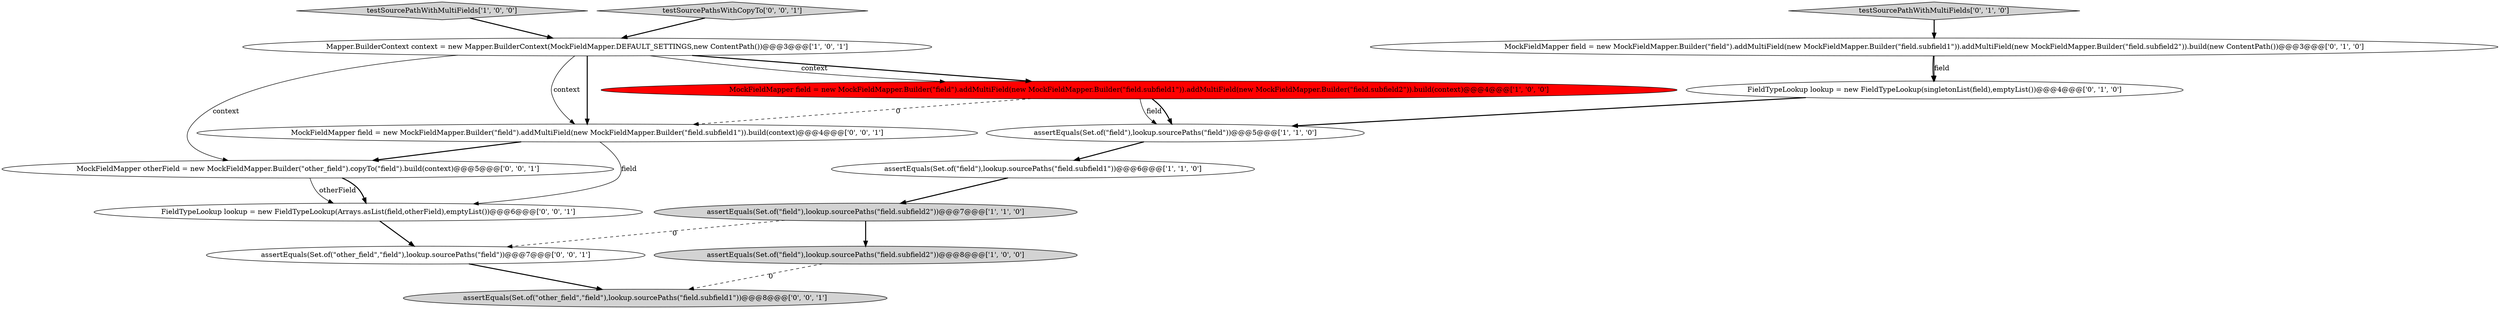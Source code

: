 digraph {
12 [style = filled, label = "assertEquals(Set.of(\"other_field\",\"field\"),lookup.sourcePaths(\"field\"))@@@7@@@['0', '0', '1']", fillcolor = white, shape = ellipse image = "AAA0AAABBB3BBB"];
7 [style = filled, label = "FieldTypeLookup lookup = new FieldTypeLookup(singletonList(field),emptyList())@@@4@@@['0', '1', '0']", fillcolor = white, shape = ellipse image = "AAA0AAABBB2BBB"];
1 [style = filled, label = "assertEquals(Set.of(\"field\"),lookup.sourcePaths(\"field\"))@@@5@@@['1', '1', '0']", fillcolor = white, shape = ellipse image = "AAA0AAABBB1BBB"];
9 [style = filled, label = "testSourcePathWithMultiFields['0', '1', '0']", fillcolor = lightgray, shape = diamond image = "AAA0AAABBB2BBB"];
2 [style = filled, label = "assertEquals(Set.of(\"field\"),lookup.sourcePaths(\"field.subfield2\"))@@@7@@@['1', '1', '0']", fillcolor = lightgray, shape = ellipse image = "AAA0AAABBB1BBB"];
3 [style = filled, label = "Mapper.BuilderContext context = new Mapper.BuilderContext(MockFieldMapper.DEFAULT_SETTINGS,new ContentPath())@@@3@@@['1', '0', '1']", fillcolor = white, shape = ellipse image = "AAA0AAABBB1BBB"];
6 [style = filled, label = "assertEquals(Set.of(\"field\"),lookup.sourcePaths(\"field.subfield2\"))@@@8@@@['1', '0', '0']", fillcolor = lightgray, shape = ellipse image = "AAA0AAABBB1BBB"];
4 [style = filled, label = "assertEquals(Set.of(\"field\"),lookup.sourcePaths(\"field.subfield1\"))@@@6@@@['1', '1', '0']", fillcolor = white, shape = ellipse image = "AAA0AAABBB1BBB"];
11 [style = filled, label = "MockFieldMapper field = new MockFieldMapper.Builder(\"field\").addMultiField(new MockFieldMapper.Builder(\"field.subfield1\")).build(context)@@@4@@@['0', '0', '1']", fillcolor = white, shape = ellipse image = "AAA0AAABBB3BBB"];
14 [style = filled, label = "assertEquals(Set.of(\"other_field\",\"field\"),lookup.sourcePaths(\"field.subfield1\"))@@@8@@@['0', '0', '1']", fillcolor = lightgray, shape = ellipse image = "AAA0AAABBB3BBB"];
0 [style = filled, label = "testSourcePathWithMultiFields['1', '0', '0']", fillcolor = lightgray, shape = diamond image = "AAA0AAABBB1BBB"];
10 [style = filled, label = "MockFieldMapper otherField = new MockFieldMapper.Builder(\"other_field\").copyTo(\"field\").build(context)@@@5@@@['0', '0', '1']", fillcolor = white, shape = ellipse image = "AAA0AAABBB3BBB"];
15 [style = filled, label = "testSourcePathsWithCopyTo['0', '0', '1']", fillcolor = lightgray, shape = diamond image = "AAA0AAABBB3BBB"];
8 [style = filled, label = "MockFieldMapper field = new MockFieldMapper.Builder(\"field\").addMultiField(new MockFieldMapper.Builder(\"field.subfield1\")).addMultiField(new MockFieldMapper.Builder(\"field.subfield2\")).build(new ContentPath())@@@3@@@['0', '1', '0']", fillcolor = white, shape = ellipse image = "AAA0AAABBB2BBB"];
5 [style = filled, label = "MockFieldMapper field = new MockFieldMapper.Builder(\"field\").addMultiField(new MockFieldMapper.Builder(\"field.subfield1\")).addMultiField(new MockFieldMapper.Builder(\"field.subfield2\")).build(context)@@@4@@@['1', '0', '0']", fillcolor = red, shape = ellipse image = "AAA1AAABBB1BBB"];
13 [style = filled, label = "FieldTypeLookup lookup = new FieldTypeLookup(Arrays.asList(field,otherField),emptyList())@@@6@@@['0', '0', '1']", fillcolor = white, shape = ellipse image = "AAA0AAABBB3BBB"];
0->3 [style = bold, label=""];
1->4 [style = bold, label=""];
10->13 [style = solid, label="otherField"];
7->1 [style = bold, label=""];
5->1 [style = solid, label="field"];
3->11 [style = solid, label="context"];
2->6 [style = bold, label=""];
3->10 [style = solid, label="context"];
3->11 [style = bold, label=""];
4->2 [style = bold, label=""];
6->14 [style = dashed, label="0"];
11->13 [style = solid, label="field"];
9->8 [style = bold, label=""];
15->3 [style = bold, label=""];
8->7 [style = bold, label=""];
5->1 [style = bold, label=""];
2->12 [style = dashed, label="0"];
3->5 [style = bold, label=""];
13->12 [style = bold, label=""];
10->13 [style = bold, label=""];
5->11 [style = dashed, label="0"];
11->10 [style = bold, label=""];
12->14 [style = bold, label=""];
8->7 [style = solid, label="field"];
3->5 [style = solid, label="context"];
}
